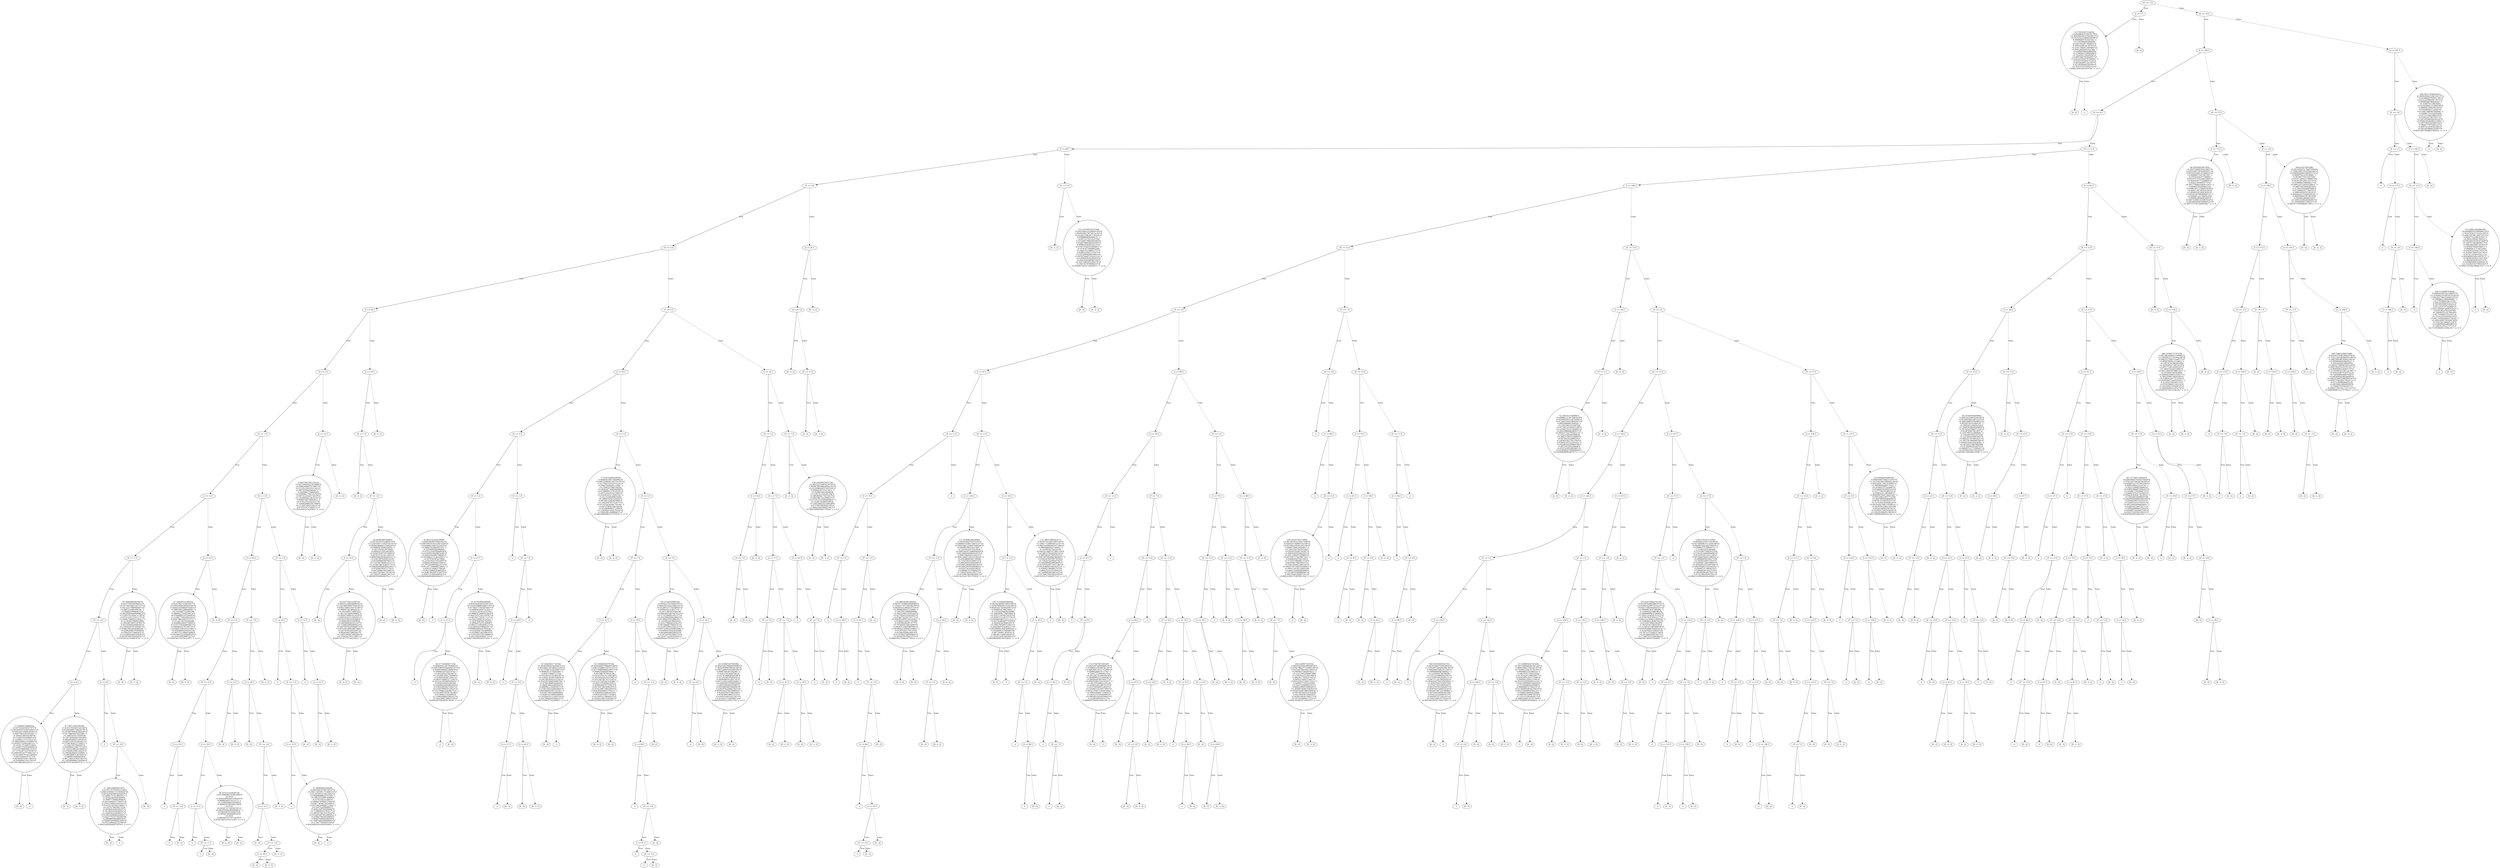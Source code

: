 digraph {
0 [label="vE <= -5.0"];
1 [label="d <= 7.5"];
2 [label="8.275502587216618(\n+0.04268043552550178*d\n+0.0003464301270444413*vE\n+0.015524223486016658*vF\n-0.9989680970354744)^2\n-0.1104390056384026(\n+0.8411642873564811*d\n-0.4941459414139793*vE\n+0.21617482671446483*vF\n+0.03912639205352768)^2\n+0.03989598839468992(\n+0.2786991330800946*d\n+0.742456113426838*vE\n+0.6087840781840087*vF\n+0.021625424970730944)^2\n+0.02431202047721813(\n-0.4614626911461207*d\n-0.4523036460226396*vE\n+0.7631575125292123*vF\n-0.008012961065182374)^2 <= 0"];
3 [label="[0, 2]"];
2 -> 3 [label="True"];
4 [label="0"];
2 -> 4 [style="dashed", label="False"];
1 -> 2 [label="True"];
5 [label="[0, 2]"];
1 -> 5 [style="dashed", label="False"];
0 -> 1 [label="True"];
6 [label="vE <= 19.0"];
7 [label="d <= 168.5"];
8 [label="vE <= 9.0"];
9 [label="d <= 68.5"];
10 [label="vF <= 9.0"];
11 [label="vE <= 3.0"];
12 [label="d <= 29.5"];
13 [label="vF <= 3.0"];
14 [label="vE <= -1.0"];
15 [label="d <= 13.5"];
16 [label="vF <= -1.0"];
17 [label="vE <= -3.0"];
18 [label="d <= 8.5"];
19 [label="5.722884432868019(\n+0.0572320334517071*d\n+0.0016209374383249911*vE\n+0.05616213069026392*vF\n-0.9967786524525559)^2\n-0.16602138350238974(\n+0.7326470316389014*d\n-0.5554601737573331*vE\n+0.38822499127638904*vF\n+0.06303712040240715)^2\n+0.10161751495375841(\n+0.12095731650469992*d\n+0.6735759895941253*vE\n+0.7275030731676189*vF\n+0.049030524757000114)^2\n+0.021468170141520443(\n-0.667324620377273*d\n-0.4876030703077945*vE\n+0.562908917815705*vF\n-0.007392368246524231)^2 <= 0"];
20 [label="[0, -2]"];
19 -> 20 [label="True"];
21 [label="-2"];
19 -> 21 [style="dashed", label="False"];
18 -> 19 [label="True"];
22 [label="6.710971240709299(\n-0.023537825491522106*d\n-0.010545683730656178*vE\n+0.20706799836306444*vF\n+0.9779865047022366)^2\n+0.3481925617650438(\n-0.13475040284378148*d\n-0.6882856943719976*vE\n+0.6951194792285997*vF\n-0.15784182415714687)^2\n-0.3182105760634975(\n-0.03948041206173718*d\n+0.7224325663814969*vE\n+0.6766961090116623*vF\n-0.13643628602155608)^2\n+0.08928087136704572(\n+0.98981290998249*d\n-0.06513661419627297*vE\n+0.12654694662199598*vF\n-0.003673557361861873)^2 <= 0"];
23 [label="[0, -2]"];
22 -> 23 [label="True"];
24 [label="[0, -2, 2]"];
22 -> 24 [style="dashed", label="False"];
18 -> 22 [style="dashed", label="False"];
17 -> 18 [label="True"];
25 [label="d <= 9.5"];
26 [label="-2"];
25 -> 26 [label="True"];
27 [label="vF <= -3.0"];
28 [label="17.206328868910397(\n-0.017611517630011248*d\n-0.00018300041312950646*vE\n-0.007424909993050929*vF\n+0.9998173191484591)^2\n-0.18542342644502863(\n-0.7089777640439046*d\n+0.6631606057576857*vE\n-0.23951709252163195*vF\n-0.01414579274515485)^2\n+0.1476178929917218(\n-0.5818641036169147*d\n-0.7422824324628854*vE\n-0.3320930523830021*vF\n-0.012851456649224683)^2\n+0.022775515750348748(\n-0.3980885949888026*d\n-0.09609769996691284*vE\n+0.9122996424752766*vF\n-0.0002548340489758703)^2 <= 0"];
29 [label="[0, -2]"];
28 -> 29 [label="True"];
30 [label="-2"];
28 -> 30 [style="dashed", label="False"];
27 -> 28 [label="True"];
31 [label="[0, -2]"];
27 -> 31 [style="dashed", label="False"];
25 -> 27 [style="dashed", label="False"];
17 -> 25 [style="dashed", label="False"];
16 -> 17 [label="True"];
32 [label="-19.180808994879875(\n-0.02377292209386551*d\n+0.03178233661167337*vE\n-0.03132217960946837*vF\n+0.998721008249618)^2\n+0.6648254664442214(\n+0.043050044409009655*d\n-0.21402761565671258*vE\n+0.9751220157451175*vF\n+0.03841780605219231)^2\n+0.21302631466623806(\n+0.20924678691307855*d\n-0.9525036992466656*vE\n-0.21942039741308567*vF\n+0.028410812854506938)^2\n+0.04962284707089664(\n-0.9766254778665431*d\n-0.21428664386102628*vE\n-0.003265681058362027*vF\n-0.016530141316661872)^2 <= 0"];
33 [label="[0, -2]"];
32 -> 33 [label="True"];
34 [label="[0, -2, 2]"];
32 -> 34 [style="dashed", label="False"];
16 -> 32 [style="dashed", label="False"];
15 -> 16 [label="True"];
35 [label="d <= 19.5"];
36 [label="-27.16840725190202(\n-0.01633627310832617*d\n+0.04543404169605149*vE\n-0.024455226882670242*vF\n+0.9985343338684999)^2\n+0.5141683714589338(\n-0.08949577044169472*d\n+0.9708088210510669*vE\n+0.2188573365406192*vF\n-0.04027662206331573)^2\n-0.21126716155146646(\n-0.24448818495774902*d\n-0.23337378544966847*vE\n+0.9406820170724772*vF\n+0.02965714816723768)^2\n+0.05608683639303114(\n+0.9653751398653496*d\n+0.03166476100480019*vE\n+0.258109958887523*vF\n+0.020674413257612587)^2 <= 0"];
37 [label="[0, -2]"];
36 -> 37 [label="True"];
38 [label="[0, -2, 2]"];
36 -> 38 [style="dashed", label="False"];
35 -> 36 [label="True"];
39 [label="[0, -2, 2]"];
35 -> 39 [style="dashed", label="False"];
15 -> 35 [style="dashed", label="False"];
14 -> 15 [label="True"];
40 [label="vE <= 1.0"];
41 [label="d <= 20.5"];
42 [label="vF <= 1.0"];
43 [label="vF <= -3.0"];
44 [label="d <= 19.5"];
45 [label="-2"];
44 -> 45 [label="True"];
46 [label="vF <= -5.0"];
47 [label="-2"];
46 -> 47 [label="True"];
48 [label="[0, -2]"];
46 -> 48 [style="dashed", label="False"];
44 -> 46 [style="dashed", label="False"];
43 -> 44 [label="True"];
49 [label="d <= 16.5"];
50 [label="d <= 11.5"];
51 [label="-2"];
50 -> 51 [label="True"];
52 [label="vF <= -1.0"];
53 [label="-2"];
52 -> 53 [label="True"];
54 [label="[0, -2]"];
52 -> 54 [style="dashed", label="False"];
50 -> 52 [style="dashed", label="False"];
49 -> 50 [label="True"];
55 [label="28.337221233028316(\n+0.015946082703812082*d\n+0.0*vE\n+0.004424942041978553*vF\n-0.9998630617911277)^2\n+0.12580396625034823(\n-0.08962451803481436*d\n+0.0*vE\n+0.9959711718334703*vF\n+0.002978362585609952)^2\n-0.03659970334583723(\n-0.9958479644069322*d\n+0.0*vE\n-0.08956475179773078*vF\n-0.016278421974513367)^2 <= 0"];
56 [label="[0, -2, 2]"];
55 -> 56 [label="True"];
57 [label="[0, -2]"];
55 -> 57 [style="dashed", label="False"];
49 -> 55 [style="dashed", label="False"];
43 -> 49 [style="dashed", label="False"];
42 -> 43 [label="True"];
58 [label="d <= 12.5"];
59 [label="[0, -2]"];
58 -> 59 [label="True"];
60 [label="[0, -2, 2]"];
58 -> 60 [style="dashed", label="False"];
42 -> 58 [style="dashed", label="False"];
41 -> 42 [label="True"];
61 [label="vF <= -1.0"];
62 [label="d <= 24.5"];
63 [label="[0, -2]"];
62 -> 63 [label="True"];
64 [label="vF <= -3.0"];
65 [label="d <= 27.5"];
66 [label="[0, -2]"];
65 -> 66 [label="True"];
67 [label="vF <= -5.0"];
68 [label="d <= 28.5"];
69 [label="[0, -2]"];
68 -> 69 [label="True"];
70 [label="[0, -2, 2]"];
68 -> 70 [style="dashed", label="False"];
67 -> 68 [label="True"];
71 [label="[0, -2, 2]"];
67 -> 71 [style="dashed", label="False"];
65 -> 67 [style="dashed", label="False"];
64 -> 65 [label="True"];
72 [label="[0, -2, 2]"];
64 -> 72 [style="dashed", label="False"];
62 -> 64 [style="dashed", label="False"];
61 -> 62 [label="True"];
73 [label="[0, -2, 2]"];
61 -> 73 [style="dashed", label="False"];
41 -> 61 [style="dashed", label="False"];
40 -> 41 [label="True"];
74 [label="vF <= 1.0"];
75 [label="d <= 20.5"];
76 [label="-2"];
75 -> 76 [label="True"];
77 [label="vF <= -1.0"];
78 [label="d <= 25.5"];
79 [label="-2"];
78 -> 79 [label="True"];
80 [label="37.34889069249048(\n-0.008796510708736747*d\n+0.00011002851722099133*vE\n-0.011950945274410683*vF\n+0.9998898860375199)^2\n+0.29033142097428893(\n-0.32747181515005*d\n+0.6849375680977595*vE\n-0.6507745447265189*vF\n-0.010734524984871199)^2\n-0.2709751620689657(\n+0.4961258704500642*d\n+0.7108896916783217*vE\n+0.4983874416552454*vF\n+0.010243287363248383)^2\n+0.02881790392368007(\n-0.8040795684208436*d\n+0.15967580269894693*vE\n+0.572677592405516*vF\n-0.00024665201920916945)^2 <= 0"];
81 [label="[0, -2]"];
80 -> 81 [label="True"];
82 [label="-2"];
80 -> 82 [style="dashed", label="False"];
78 -> 80 [style="dashed", label="False"];
77 -> 78 [label="True"];
83 [label="[0, -2]"];
77 -> 83 [style="dashed", label="False"];
75 -> 77 [style="dashed", label="False"];
74 -> 75 [label="True"];
84 [label="d <= 13.5"];
85 [label="-2"];
84 -> 85 [label="True"];
86 [label="d <= 23.5"];
87 [label="[0, -2]"];
86 -> 87 [label="True"];
88 [label="[0, -2, 2]"];
86 -> 88 [style="dashed", label="False"];
84 -> 86 [style="dashed", label="False"];
74 -> 84 [style="dashed", label="False"];
40 -> 74 [style="dashed", label="False"];
14 -> 40 [style="dashed", label="False"];
13 -> 14 [label="True"];
89 [label="d <= 14.5"];
90 [label="-2.0057392765127013(\n+0.007258359327079896*d\n+0.0984340407073947*vE\n-0.12125122616321343*vF\n+0.9877024835464427)^2\n-0.1856481753804224(\n+0.056868277667317425*d\n+0.9873142240575619*vE\n+0.12228642415470155*vF\n-0.0838012675096501)^2\n+0.07413701202375172(\n-0.13048288822957496*d\n+0.1172972852129131*vE\n-0.9757970737499571*vF\n-0.13052062527420583)^2 <= 0"];
91 [label="[0, -2]"];
90 -> 91 [label="True"];
92 [label="[0, -2, 2]"];
90 -> 92 [style="dashed", label="False"];
89 -> 90 [label="True"];
93 [label="[0, -2, 2]"];
89 -> 93 [style="dashed", label="False"];
13 -> 89 [style="dashed", label="False"];
12 -> 13 [label="True"];
94 [label="d <= 39.5"];
95 [label="vE <= 1.0"];
96 [label="[0, -2, 2]"];
95 -> 96 [label="True"];
97 [label="vF <= -1.0"];
98 [label="d <= 35.5"];
99 [label="[0, -2]"];
98 -> 99 [label="True"];
100 [label="54.032733611208755(\n-0.006101148836688452*d\n+5.232768658087924e-05*vE\n-0.008215082130274194*vF\n+0.9999476414644312)^2\n+0.2922496773885521(\n-0.34114376469388447*d\n+0.6826720801911639*vE\n-0.6461614511706503*vF\n-0.007425749725920683)^2\n-0.2669306531840856(\n+0.4895484264321147*d\n+0.7158855804890623*vE\n+0.49779576555990673*vF\n+0.007039148833847484)^2\n+0.02791951855428732(\n-0.8024500270865407*d\n+0.14651506351604404*vE\n+0.5784524762132801*vF\n-0.00015150717572421821)^2 <= 0"];
101 [label="[0, -2, 2]"];
100 -> 101 [label="True"];
102 [label="[0, -2]"];
100 -> 102 [style="dashed", label="False"];
98 -> 100 [style="dashed", label="False"];
97 -> 98 [label="True"];
103 [label="-56.28340386789865(\n-0.007507267554895012*d\n+4.5220199771592414e-05*vE\n-0.0058438886211926245*vF\n+0.9999547429032856)^2\n-0.2975302625933844(\n-0.4494321526140328*d\n+0.6544703877071809*vE\n-0.6079727412911993*vF\n-0.006956842530445035)^2\n+0.25415879382914514(\n+0.6193066656678051*d\n+0.7187801926814531*vE\n+0.31586788103825775*vF\n+0.006462986665605393)^2\n-0.07030019587177451(\n-0.6437496679533081*d\n+0.23457097897725585*vE\n+0.7283971969612915*vF\n-0.000586762806380752)^2 <= 0"];
104 [label="[0, -2]"];
103 -> 104 [label="True"];
105 [label="[0, -2, 2]"];
103 -> 105 [style="dashed", label="False"];
97 -> 103 [style="dashed", label="False"];
95 -> 97 [style="dashed", label="False"];
94 -> 95 [label="True"];
106 [label="[0, -2, 2]"];
94 -> 106 [style="dashed", label="False"];
12 -> 94 [style="dashed", label="False"];
11 -> 12 [label="True"];
107 [label="vF <= 5.0"];
108 [label="d <= 43.5"];
109 [label="vE <= 5.0"];
110 [label="vF <= 1.0"];
111 [label="50.905272102419666(\n-0.006029090702641922*d\n+0.00016656192152873526*vE\n-0.024964218467455453*vF\n+0.9996701506590735)^2\n-0.7055809362608844(\n+0.07551324338460638*d\n+0.41969915426865256*vE\n+0.9042250399378068*vF\n+0.022966217128352007)^2\n+0.167458781837844(\n+0.32181003374510997*d\n-0.8688236460959748*vE\n+0.37610109609833275*vF\n+0.011477790688974993)^2\n-0.03075736463774634(\n+0.9437688818348526*d\n+0.26267482587374075*vE\n-0.20075315803098343*vF\n+0.0006348802869058633)^2 <= 0"];
112 [label="[0, -2]"];
111 -> 112 [label="True"];
113 [label="-2"];
111 -> 113 [style="dashed", label="False"];
110 -> 111 [label="True"];
114 [label="d <= 27.5"];
115 [label="d <= 15.5"];
116 [label="-2"];
115 -> 116 [label="True"];
117 [label="-49.37716580457318(\n-0.004900013813990463*d\n+0.00015865016442941473*vE\n-0.024601840825280934*vF\n+0.9996853075457074)^2\n+0.6022250279916073(\n+0.10336874991769406*d\n+0.459095404873463*vE\n+0.8820748683277246*vF\n+0.022141305949549505)^2\n-0.1650523305184509(\n+0.20246424205842634*d\n-0.8782436036274263*vE\n+0.4330789850110422*vF\n+0.011789661446561753)^2\n+0.021090755597701967(\n-0.973806511629895*d\n-0.13386394862586337*vE\n+0.1837968139942558*vF\n-0.0002287598485973418)^2 <= 0"];
118 [label="-2"];
117 -> 118 [label="True"];
119 [label="[0, -2]"];
117 -> 119 [style="dashed", label="False"];
115 -> 117 [style="dashed", label="False"];
114 -> 115 [label="True"];
120 [label="-71.42793960266908(\n-0.004156363932558133*d\n+8.531425888852867e-05*vE\n-0.017943177925870447*vF\n+0.999830365475193)^2\n+0.6251161813533763(\n+0.08683474686525425*d\n+0.46472027241120367*vE\n+0.8810417307411115*vF\n+0.0161326947411432)^2\n-0.18387680592782918(\n-0.2806647610156898*d\n+0.8601131883608117*vE\n-0.42585642378044397*vF\n-0.008882649195793636)^2\n+0.02324647303406883(\n+0.9558607342598163*d\n+0.21033393530130068*vE\n-0.2051580302682723*vF\n+0.0002738200059187325)^2 <= 0"];
121 [label="[0, -2]"];
120 -> 121 [label="True"];
122 [label="[0, -2, 2]"];
120 -> 122 [style="dashed", label="False"];
114 -> 120 [style="dashed", label="False"];
110 -> 114 [style="dashed", label="False"];
109 -> 110 [label="True"];
123 [label="vF <= 1.0"];
124 [label="-2"];
123 -> 124 [label="True"];
125 [label="vE <= 7.0"];
126 [label="d <= 28.5"];
127 [label="-2"];
126 -> 127 [label="True"];
128 [label="vF <= 3.0"];
129 [label="d <= 37.5"];
130 [label="-2"];
129 -> 130 [label="True"];
131 [label="[0, -2]"];
129 -> 131 [style="dashed", label="False"];
128 -> 129 [label="True"];
132 [label="d <= 42.5"];
133 [label="[0, -2]"];
132 -> 133 [label="True"];
134 [label="[0, -2, 2]"];
132 -> 134 [style="dashed", label="False"];
128 -> 132 [style="dashed", label="False"];
126 -> 128 [style="dashed", label="False"];
125 -> 126 [label="True"];
135 [label="-2"];
125 -> 135 [style="dashed", label="False"];
123 -> 125 [style="dashed", label="False"];
109 -> 123 [style="dashed", label="False"];
108 -> 109 [label="True"];
136 [label="vE <= 5.0"];
137 [label="-71.02072666454059(\n-0.004854338573669993*d\n+0.00012448361287701787*vE\n-0.021704218322475124*vF\n+0.9997526428111368)^2\n+0.7264555398116593(\n+0.06202473448566686*d\n+0.47588993137870195*vE\n+0.8771031033237894*vF\n+0.01928345571040156)^2\n-0.23112146200825492(\n+0.2984070327018292*d\n-0.8476415289567848*vE\n+0.4385594787153677*vF\n+0.011075416506770158)^2\n+0.02797808334632239(\n+0.9524088463171066*d\n+0.23459027282479192*vE\n-0.19463981266866615*vF\n+0.0003696988151279703)^2 <= 0"];
138 [label="[0, -2]"];
137 -> 138 [label="True"];
139 [label="[0, -2, 2]"];
137 -> 139 [style="dashed", label="False"];
136 -> 137 [label="True"];
140 [label="vF <= 1.0"];
141 [label="vE <= 7.0"];
142 [label="d <= 53.5"];
143 [label="67.36429021718192(\n+0.0038359661043048153*d\n-5.4021890130746025e-05*vE\n+0.017520873190348275*vF\n-0.9998391377858388)^2\n-0.604713899731722(\n+0.05234331767428167*d\n+0.31444176580702626*vE\n+0.9476838205553516*vF\n+0.016790749495496728)^2\n+0.07901896618246253(\n-0.3664148922905952*d\n+0.8889811316693915*vE\n-0.27461502226483964*vF\n-0.006266082505135341)^2\n-0.023977491490460842(\n+0.9289701766830689*d\n+0.33292479711430134*vE\n-0.16178684991908537*vF\n+0.0007109803714330067)^2 <= 0"];
144 [label="[0, -2]"];
143 -> 144 [label="True"];
145 [label="-2"];
143 -> 145 [style="dashed", label="False"];
142 -> 143 [label="True"];
146 [label="95.53084056478728(\n+0.0032469975986092366*d\n-2.494115680972075e-05*vE\n+0.011760898968256077*vF\n-0.9999255660497894)^2\n-0.6013867470910136(\n+0.05320701311358238*d\n+0.30254025923221506*vE\n+0.9515825827675148*vF\n+0.011357529341416588)^2\n+0.08151534984333811(\n-0.45080508547355613*d\n+0.8576375812096293*vE\n-0.24741308719053945*vF\n-0.004395280983370527)^2\n-0.028409335480343297(\n+0.8910293180773038*d\n+0.4158451276840207*vE\n-0.18204129673184366*vF\n+0.0007418843200164276)^2 <= 0"];
147 [label="[0, -2, 2]"];
146 -> 147 [label="True"];
148 [label="[0, -2]"];
146 -> 148 [style="dashed", label="False"];
142 -> 146 [style="dashed", label="False"];
141 -> 142 [label="True"];
149 [label="d <= 59.5"];
150 [label="-2"];
149 -> 150 [label="True"];
151 [label="vF <= -1.0"];
152 [label="d <= 64.5"];
153 [label="-2"];
152 -> 153 [label="True"];
154 [label="vF <= -3.0"];
155 [label="d <= 67.5"];
156 [label="-2"];
155 -> 156 [label="True"];
157 [label="vF <= -5.0"];
158 [label="-2"];
157 -> 158 [label="True"];
159 [label="[0, -2]"];
157 -> 159 [style="dashed", label="False"];
155 -> 157 [style="dashed", label="False"];
154 -> 155 [label="True"];
160 [label="[0, -2]"];
154 -> 160 [style="dashed", label="False"];
152 -> 154 [style="dashed", label="False"];
151 -> 152 [label="True"];
161 [label="[0, -2]"];
151 -> 161 [style="dashed", label="False"];
149 -> 151 [style="dashed", label="False"];
141 -> 149 [style="dashed", label="False"];
140 -> 141 [label="True"];
162 [label="vE <= 7.0"];
163 [label="-101.9154505804592(\n+0.00363370150491075*d\n-3.004618276221288e-05*vE\n+0.01289727779338902*vF\n-0.9999102237381715)^2\n+0.5471381597640184(\n+0.050026052819479125*d\n+0.3774748885199737*vE\n+0.9245884406429662*vF\n+0.01209619797889197)^2\n-0.11458916078858161(\n+0.4213788826323414*d\n-0.8473666677840331*vE\n+0.3230739921556127*vF\n+0.005723914109987498)^2\n+0.03095976562450386(\n-0.9054965640598552*d\n-0.37347347691989513*vE\n+0.2014772226520024*vF\n-0.0006806361705595122)^2 <= 0"];
164 [label="[0, -2]"];
163 -> 164 [label="True"];
165 [label="[0, -2, 2]"];
163 -> 165 [style="dashed", label="False"];
162 -> 163 [label="True"];
166 [label="d <= 52.5"];
167 [label="vF <= 3.0"];
168 [label="-2"];
167 -> 168 [label="True"];
169 [label="[0, -2]"];
167 -> 169 [style="dashed", label="False"];
166 -> 167 [label="True"];
170 [label="121.81060540780598(\n+0.0025294748489589963*d\n-7.363519598678955e-06*vE\n+0.007236905994389768*vF\n-0.9999706140154296)^2\n-0.34221705344674613(\n-0.12176788858924596*d\n-0.3172978979928918*vE\n-0.9404488541304739*vF\n-0.007111821320052289)^2\n+0.050465870704456926(\n-0.4655549399293905*d\n+0.8550885887006694*vE\n-0.22819742264815815*vF\n-0.0028354325907868055)^2\n-0.014545443370625407(\n-0.8765984148815514*d\n-0.41005554422415247*vE\n+0.25185217142809474*vF\n-0.0003916952122851579)^2 <= 0"];
171 [label="[0, -2, 2]"];
170 -> 171 [label="True"];
172 [label="[0, -2]"];
170 -> 172 [style="dashed", label="False"];
166 -> 170 [style="dashed", label="False"];
162 -> 166 [style="dashed", label="False"];
140 -> 162 [style="dashed", label="False"];
136 -> 140 [style="dashed", label="False"];
108 -> 136 [style="dashed", label="False"];
107 -> 108 [label="True"];
173 [label="d <= 32.5"];
174 [label="vE <= 5.0"];
175 [label="d <= 16.5"];
176 [label="vF <= 7.0"];
177 [label="[0, -2]"];
176 -> 177 [label="True"];
178 [label="[0, -2, 2]"];
176 -> 178 [style="dashed", label="False"];
175 -> 176 [label="True"];
179 [label="[0, -2, 2]"];
175 -> 179 [style="dashed", label="False"];
174 -> 175 [label="True"];
180 [label="vE <= 7.0"];
181 [label="d <= 17.5"];
182 [label="vF <= 7.0"];
183 [label="-2"];
182 -> 183 [label="True"];
184 [label="[0, -2]"];
182 -> 184 [style="dashed", label="False"];
181 -> 182 [label="True"];
185 [label="vF <= 7.0"];
186 [label="d <= 31.5"];
187 [label="[0, -2]"];
186 -> 187 [label="True"];
188 [label="[0, -2, 2]"];
186 -> 188 [style="dashed", label="False"];
185 -> 186 [label="True"];
189 [label="d <= 18.5"];
190 [label="[0, -2]"];
189 -> 190 [label="True"];
191 [label="[0, -2, 2]"];
189 -> 191 [style="dashed", label="False"];
185 -> 189 [style="dashed", label="False"];
181 -> 185 [style="dashed", label="False"];
180 -> 181 [label="True"];
192 [label="d <= 19.5"];
193 [label="-2"];
192 -> 193 [label="True"];
194 [label="vF <= 7.0"];
195 [label="-2"];
194 -> 195 [label="True"];
196 [label="[0, -2]"];
194 -> 196 [style="dashed", label="False"];
192 -> 194 [style="dashed", label="False"];
180 -> 192 [style="dashed", label="False"];
174 -> 180 [style="dashed", label="False"];
173 -> 174 [label="True"];
197 [label="vE <= 7.0"];
198 [label="[0, -2, 2]"];
197 -> 198 [label="True"];
199 [label="-138.54059937833756(\n+0.002312720878136763*d\n-1.9944678638862944e-05*vE\n+0.012406042057435354*vF\n-0.9999203673517301)^2\n+0.3936614623456958(\n+0.1292321523261106*d\n+0.4858049277831013*vE\n+0.8643907221990814*vF\n+0.011013733380060405)^2\n-0.12226739384558852(\n+0.14435992321260438*d\n-0.8717007862850178*vE\n+0.46825206366651667*vF\n+0.006160895404175936)^2 <= 0"];
200 [label="[0, -2]"];
199 -> 200 [label="True"];
201 [label="[0, -2, 2]"];
199 -> 201 [style="dashed", label="False"];
197 -> 199 [style="dashed", label="False"];
173 -> 197 [style="dashed", label="False"];
107 -> 173 [style="dashed", label="False"];
11 -> 107 [style="dashed", label="False"];
10 -> 11 [label="True"];
202 [label="d <= 20.5"];
203 [label="vE <= 7.0"];
204 [label="[0, -2, 2]"];
203 -> 204 [label="True"];
205 [label="vF <= 11.0"];
206 [label="[0, -2]"];
205 -> 206 [label="True"];
207 [label="[0, -2, 2]"];
205 -> 207 [style="dashed", label="False"];
203 -> 205 [style="dashed", label="False"];
202 -> 203 [label="True"];
208 [label="[0, -2, 2]"];
202 -> 208 [style="dashed", label="False"];
10 -> 202 [style="dashed", label="False"];
9 -> 10 [label="True"];
209 [label="vE <= 7.0"];
210 [label="[0, -2, 2]"];
209 -> 210 [label="True"];
211 [label="-172.53578675475794(\n+0.0037469125399935393*d\n-3.0048539915972812e-05*vE\n+0.015025596387178264*vF\n-0.9998800884089615)^2\n+0.6411517031415704(\n-0.031040379603802962*d\n-0.45487080056632434*vE\n-0.8899142958103219*vF\n-0.013475746310382687)^2\n-0.19787977400883106(\n+0.3802793788621777*d\n-0.8288541083114347*vE\n+0.4102809606810893*vF\n+0.007615408725432153)^2\n+0.030956943618622553(\n+0.9243430366983182*d\n+0.32571985052264174*vE\n-0.1987367879086033*vF\n+0.0004675624132850451)^2 <= 0"];
212 [label="[0, -2]"];
211 -> 212 [label="True"];
213 [label="[0, -2, 2]"];
211 -> 213 [style="dashed", label="False"];
209 -> 211 [style="dashed", label="False"];
9 -> 209 [style="dashed", label="False"];
8 -> 9 [label="True"];
214 [label="vF <= 11.0"];
215 [label="d <= 108.5"];
216 [label="vE <= 13.0"];
217 [label="vF <= 3.0"];
218 [label="d <= 87.5"];
219 [label="vE <= 11.0"];
220 [label="d <= 76.5"];
221 [label="vF <= 1.0"];
222 [label="-2"];
221 -> 222 [label="True"];
223 [label="d <= 69.5"];
224 [label="-2"];
223 -> 224 [label="True"];
225 [label="[0, -2]"];
223 -> 225 [style="dashed", label="False"];
221 -> 223 [style="dashed", label="False"];
220 -> 221 [label="True"];
226 [label="vF <= -1.0"];
227 [label="d <= 81.5"];
228 [label="-2"];
227 -> 228 [label="True"];
229 [label="vF <= -3.0"];
230 [label="d <= 84.5"];
231 [label="-2"];
230 -> 231 [label="True"];
232 [label="d <= 85.5"];
233 [label="vF <= -5.0"];
234 [label="-2"];
233 -> 234 [label="True"];
235 [label="[0, -2]"];
233 -> 235 [style="dashed", label="False"];
232 -> 233 [label="True"];
236 [label="[0, -2]"];
232 -> 236 [style="dashed", label="False"];
230 -> 232 [style="dashed", label="False"];
229 -> 230 [label="True"];
237 [label="[0, -2]"];
229 -> 237 [style="dashed", label="False"];
227 -> 229 [style="dashed", label="False"];
226 -> 227 [label="True"];
238 [label="[0, -2]"];
226 -> 238 [style="dashed", label="False"];
220 -> 226 [style="dashed", label="False"];
219 -> 220 [label="True"];
239 [label="-2"];
219 -> 239 [style="dashed", label="False"];
218 -> 219 [label="True"];
240 [label="vE <= 11.0"];
241 [label="d <= 102.5"];
242 [label="vF <= -1.0"];
243 [label="155.88024294748203(\n-0.0019775398938586086*d\n+1.262027747756148e-06*vE\n-0.002950313809233714*vF\n+0.9999936924715088)^2\n-0.10670971048849898(\n+0.20932366279362505*d\n+0.4375654519542495*vE\n+0.8744776263754771*vF\n+0.0029933959720531687)^2\n+0.03643132021754398(\n-0.5395983262973177*d\n+0.7974945576832898*vE\n-0.26987515829364594*vF\n-0.0018643118426552605)^2\n-0.01587592117613353(\n-0.8154835006226614*d\n-0.41537802748819985*vE\n+0.4030478576461075*vF\n-0.00042301194463273433)^2 <= 0"];
244 [label="[0, -2, 2]"];
243 -> 244 [label="True"];
245 [label="[0, -2]"];
243 -> 245 [style="dashed", label="False"];
242 -> 243 [label="True"];
246 [label="d <= 94.5"];
247 [label="vF <= 1.0"];
248 [label="[0, -2]"];
247 -> 248 [label="True"];
249 [label="[0, -2, 2]"];
247 -> 249 [style="dashed", label="False"];
246 -> 247 [label="True"];
250 [label="[0, -2, 2]"];
246 -> 250 [style="dashed", label="False"];
242 -> 246 [style="dashed", label="False"];
241 -> 242 [label="True"];
251 [label="-171.44598634628485(\n-0.00201082973553355*d\n+4.0689933196373067e-07*vE\n+0.00015967216691598038*vF\n+0.9999979655321346)^2\n-0.12505535373513454(\n+0.0001402975996004938*d\n-0.021909034948201653*vE\n-0.9997599456510323*vF\n+0.00015992519163738434)^2\n+0.03638684544718466(\n+0.7252700333986131*d\n+0.688299932684286*vE\n-0.014981596460384185*vF\n+0.0014605095959969823)^2\n-0.03267343195919822(\n+0.688461557048943*d\n-0.7250953019116577*vE\n+0.01598678654834081*vF\n+0.0013821241785170583)^2 <= 0"];
252 [label="[0, -2]"];
251 -> 252 [label="True"];
253 [label="[0, -2, 2]"];
251 -> 253 [style="dashed", label="False"];
241 -> 251 [style="dashed", label="False"];
240 -> 241 [label="True"];
254 [label="d <= 103.5"];
255 [label="vF <= -1.0"];
256 [label="156.71256840348002(\n-0.0019424089154931666*d\n+1.020676663831224e-06*vE\n-0.0029102176764209575*vF\n+0.999993878821085)^2\n-0.11053416400614968(\n+0.16624696778453804*d\n+0.3547114038279255*vE\n+0.9200721518337174*vF\n+0.003000186151271311)^2\n+0.027763894657765093(\n-0.5656603456985301*d\n+0.7985799389372941*vE\n-0.20565887034394117*vF\n-0.0016980812645808932)^2\n-0.016064451796940736(\n-0.8077044917878701*d\n-0.4862611449830928*vE\n+0.33341145016629614*vF\n-0.0005980998558102605)^2 <= 0"];
257 [label="[0, -2]"];
256 -> 257 [label="True"];
258 [label="-2"];
256 -> 258 [style="dashed", label="False"];
255 -> 256 [label="True"];
259 [label="d <= 95.5"];
260 [label="vF <= 1.0"];
261 [label="-2"];
260 -> 261 [label="True"];
262 [label="d <= 88.5"];
263 [label="-2"];
262 -> 263 [label="True"];
264 [label="[0, -2]"];
262 -> 264 [style="dashed", label="False"];
260 -> 262 [style="dashed", label="False"];
259 -> 260 [label="True"];
265 [label="[0, -2]"];
259 -> 265 [style="dashed", label="False"];
255 -> 259 [style="dashed", label="False"];
254 -> 255 [label="True"];
266 [label="-172.38937899581217(\n-0.0019776140072851347*d\n+3.289577248695811e-07*vE\n+0.0001910065801977384*vF\n+0.9999980262776602)^2\n-0.1250954274224119(\n-0.00010116847673861734*d\n-0.021891578140205314*vE\n-0.9997603273679765*vF\n+0.00019076830687862607)^2\n+0.030347827087705562(\n+0.7292614209920765*d\n+0.6840680640962999*vE\n-0.015052439771657362*vF\n+0.0014448505384303512)^2\n-0.026602788480179714(\n-0.6842323133705052*d\n+0.7290895983965243*vE\n-0.01589576655853164*vF\n-0.0013503537160267714)^2 <= 0"];
267 [label="-2"];
266 -> 267 [label="True"];
268 [label="[0, -2]"];
266 -> 268 [style="dashed", label="False"];
254 -> 266 [style="dashed", label="False"];
240 -> 254 [style="dashed", label="False"];
218 -> 240 [style="dashed", label="False"];
217 -> 218 [label="True"];
269 [label="d <= 68.5"];
270 [label="d <= 39.5"];
271 [label="vE <= 11.0"];
272 [label="d <= 21.5"];
273 [label="-2"];
272 -> 273 [label="True"];
274 [label="vF <= 9.0"];
275 [label="d <= 36.5"];
276 [label="-2"];
275 -> 276 [label="True"];
277 [label="vF <= 7.0"];
278 [label="-2"];
277 -> 278 [label="True"];
279 [label="[0, -2]"];
277 -> 279 [style="dashed", label="False"];
275 -> 277 [style="dashed", label="False"];
274 -> 275 [label="True"];
280 [label="[0, -2]"];
274 -> 280 [style="dashed", label="False"];
272 -> 274 [style="dashed", label="False"];
271 -> 272 [label="True"];
281 [label="-2"];
271 -> 281 [style="dashed", label="False"];
270 -> 271 [label="True"];
282 [label="vF <= 7.0"];
283 [label="vE <= 11.0"];
284 [label="d <= 60.5"];
285 [label="119.37067987280287(\n+0.002169740980866181*d\n-7.479968123630474e-06*vE\n+0.008364118121751906*vF\n-0.9999626661511776)^2\n-0.25937375906481724(\n+0.20120074129430934*d\n+0.36988903533500644*vE\n+0.9069928546166477*vF\n+0.008020281535150197)^2\n+0.04153516462119154(\n+0.18393520158974125*d\n-0.9237595464513852*vE\n+0.33589552234077685*vF\n+0.0032155913125007404)^2\n+0.004435690171948374(\n+0.9621233785449902*d\n+0.09924919054036663*vE\n-0.253905890585112*vF\n-3.6884095390441946e-05)^2 <= 0"];
286 [label="[0, -2]"];
285 -> 286 [label="True"];
287 [label="-2"];
285 -> 287 [style="dashed", label="False"];
284 -> 285 [label="True"];
288 [label="d <= 67.5"];
289 [label="[0, -2]"];
288 -> 289 [label="True"];
290 [label="vF <= 5.0"];
291 [label="[0, -2]"];
290 -> 291 [label="True"];
292 [label="[0, -2, 2]"];
290 -> 292 [style="dashed", label="False"];
288 -> 290 [style="dashed", label="False"];
284 -> 288 [style="dashed", label="False"];
283 -> 284 [label="True"];
293 [label="-2"];
283 -> 293 [style="dashed", label="False"];
282 -> 283 [label="True"];
294 [label="vE <= 11.0"];
295 [label="vF <= 9.0"];
296 [label="d <= 54.5"];
297 [label="[0, -2]"];
296 -> 297 [label="True"];
298 [label="[0, -2, 2]"];
296 -> 298 [style="dashed", label="False"];
295 -> 296 [label="True"];
299 [label="[0, -2, 2]"];
295 -> 299 [style="dashed", label="False"];
294 -> 295 [label="True"];
300 [label="d <= 55.5"];
301 [label="vF <= 9.0"];
302 [label="-2"];
301 -> 302 [label="True"];
303 [label="d <= 40.5"];
304 [label="-2"];
303 -> 304 [label="True"];
305 [label="[0, -2]"];
303 -> 305 [style="dashed", label="False"];
301 -> 303 [style="dashed", label="False"];
300 -> 301 [label="True"];
306 [label="vF <= 9.0"];
307 [label="[0, -2]"];
306 -> 307 [label="True"];
308 [label="d <= 60.5"];
309 [label="[0, -2]"];
308 -> 309 [label="True"];
310 [label="[0, -2, 2]"];
308 -> 310 [style="dashed", label="False"];
306 -> 308 [style="dashed", label="False"];
300 -> 306 [style="dashed", label="False"];
294 -> 300 [style="dashed", label="False"];
282 -> 294 [style="dashed", label="False"];
270 -> 282 [style="dashed", label="False"];
269 -> 270 [label="True"];
311 [label="vF <= 5.0"];
312 [label="d <= 79.5"];
313 [label="vE <= 11.0"];
314 [label="d <= 78.5"];
315 [label="[0, -2]"];
314 -> 315 [label="True"];
316 [label="[0, -2, 2]"];
314 -> 316 [style="dashed", label="False"];
313 -> 314 [label="True"];
317 [label="-2"];
313 -> 317 [style="dashed", label="False"];
312 -> 313 [label="True"];
318 [label="vE <= 11.0"];
319 [label="[0, -2, 2]"];
318 -> 319 [label="True"];
320 [label="d <= 99.5"];
321 [label="[0, -2]"];
320 -> 321 [label="True"];
322 [label="[0, -2, 2]"];
320 -> 322 [style="dashed", label="False"];
318 -> 320 [style="dashed", label="False"];
312 -> 318 [style="dashed", label="False"];
311 -> 312 [label="True"];
323 [label="d <= 88.5"];
324 [label="vE <= 11.0"];
325 [label="[0, -2, 2]"];
324 -> 325 [label="True"];
326 [label="vF <= 7.0"];
327 [label="[0, -2]"];
326 -> 327 [label="True"];
328 [label="-166.228897143932(\n-0.0019342620399064616*d\n+2.8792798227715945e-06*vE\n-0.005548786038253045*vF\n+0.9999827346487401)^2\n+0.15131805290867606(\n-0.15543412221091996*d\n-0.4693457742859744*vE\n-0.869211446231462*vF\n-0.005122455722617232)^2\n-0.04695171953251881(\n+0.3525722868832351*d\n-0.8483258091566638*vE\n+0.39500358381636363*vF\n+0.0028762497886296954)^2\n+0.007591905555143628(\n-0.9227834387356656*d\n-0.24506706361788577*vE\n+0.2973429694577233*vF\n-0.0001343091613444797)^2 <= 0"];
329 [label="[0, -2]"];
328 -> 329 [label="True"];
330 [label="[0, -2, 2]"];
328 -> 330 [style="dashed", label="False"];
326 -> 328 [style="dashed", label="False"];
324 -> 326 [style="dashed", label="False"];
323 -> 324 [label="True"];
331 [label="[0, -2, 2]"];
323 -> 331 [style="dashed", label="False"];
311 -> 323 [style="dashed", label="False"];
269 -> 311 [style="dashed", label="False"];
217 -> 269 [style="dashed", label="False"];
216 -> 217 [label="True"];
332 [label="vF <= 7.0"];
333 [label="vF <= 3.0"];
334 [label="-2"];
333 -> 334 [label="True"];
335 [label="d <= 89.5"];
336 [label="-2"];
335 -> 336 [label="True"];
337 [label="vE <= 15.0"];
338 [label="-194.19105745175995(\n+0.0015679532394172985*d\n-4.056543579080074e-06*vE\n+0.007365459501293138*vF\n-0.9999716453542661)^2\n+0.33015307263251625(\n+0.0624570106710397*d\n+0.2991929203082295*vE\n+0.9521198297329984*vF\n+0.007109717622887102)^2\n-0.03840430576251601(\n+0.37103378888411154*d\n-0.8925945796420415*vE\n+0.2561303052248334*vF\n+0.0024719719621016985)^2\n+0.009173478115993169(\n+0.9265152944485096*d\n+0.3372810590806994*vE\n-0.16676584356807161*vF\n+0.00022306371987901254)^2 <= 0"];
339 [label="-2"];
338 -> 339 [label="True"];
340 [label="[0, -2]"];
338 -> 340 [style="dashed", label="False"];
337 -> 338 [label="True"];
341 [label="-2"];
337 -> 341 [style="dashed", label="False"];
335 -> 337 [style="dashed", label="False"];
333 -> 335 [style="dashed", label="False"];
332 -> 333 [label="True"];
342 [label="vE <= 15.0"];
343 [label="d <= 76.5"];
344 [label="d <= 61.5"];
345 [label="-2"];
344 -> 345 [label="True"];
346 [label="vF <= 9.0"];
347 [label="-2"];
346 -> 347 [label="True"];
348 [label="[0, -2]"];
346 -> 348 [style="dashed", label="False"];
344 -> 346 [style="dashed", label="False"];
343 -> 344 [label="True"];
349 [label="d <= 98.5"];
350 [label="vF <= 9.0"];
351 [label="[0, -2]"];
350 -> 351 [label="True"];
352 [label="d <= 83.5"];
353 [label="[0, -2]"];
352 -> 353 [label="True"];
354 [label="[0, -2, 2]"];
352 -> 354 [style="dashed", label="False"];
350 -> 352 [style="dashed", label="False"];
349 -> 350 [label="True"];
355 [label="[0, -2, 2]"];
349 -> 355 [style="dashed", label="False"];
343 -> 349 [style="dashed", label="False"];
342 -> 343 [label="True"];
356 [label="vE <= 17.0"];
357 [label="d <= 84.5"];
358 [label="-2"];
357 -> 358 [label="True"];
359 [label="vF <= 9.0"];
360 [label="d <= 99.5"];
361 [label="-2"];
360 -> 361 [label="True"];
362 [label="[0, -2]"];
360 -> 362 [style="dashed", label="False"];
359 -> 360 [label="True"];
363 [label="[0, -2]"];
359 -> 363 [style="dashed", label="False"];
357 -> 359 [style="dashed", label="False"];
356 -> 357 [label="True"];
364 [label="-2"];
356 -> 364 [style="dashed", label="False"];
342 -> 356 [style="dashed", label="False"];
332 -> 342 [style="dashed", label="False"];
216 -> 332 [style="dashed", label="False"];
215 -> 216 [label="True"];
365 [label="vE <= 13.0"];
366 [label="d <= 124.5"];
367 [label="vF <= 1.0"];
368 [label="-52.38319137408847(\n+0.009861527073891822*d\n-0.055999550711876796*vE\n+0.013495165079683907*vF\n-0.9982908800160959)^2\n+0.5291282315100754(\n+0.01784123358255108*d\n+0.12528274741585801*vE\n+0.9919389696286937*vF\n+0.006557752370505115)^2\n-0.12412768296398626(\n+0.2887373633354863*d\n+0.94784524248955*vE\n-0.12456318217913782*vF\n-0.05200139372559321)^2\n+0.022283293580647907(\n+0.957191295239408*d\n-0.2876763455863685*vE\n+0.01894662758499649*vF\n+0.02584898085287017)^2 <= 0"];
369 [label="[0, -2]"];
368 -> 369 [label="True"];
370 [label="[0, -2, 2]"];
368 -> 370 [style="dashed", label="False"];
367 -> 368 [label="True"];
371 [label="[0, -2, 2]"];
367 -> 371 [style="dashed", label="False"];
366 -> 367 [label="True"];
372 [label="[0, -2, 2]"];
366 -> 372 [style="dashed", label="False"];
365 -> 366 [label="True"];
373 [label="vF <= 5.0"];
374 [label="vE <= 15.0"];
375 [label="d <= 143.5"];
376 [label="d <= 124.5"];
377 [label="vF <= 1.0"];
378 [label="d <= 116.5"];
379 [label="-2"];
378 -> 379 [label="True"];
380 [label="190.91941859502745(\n-0.001676463793928832*d\n+1.7050397330464244e-06*vE\n-0.00458803384191216*vF\n+0.9999880696346862)^2\n-0.1220595079434609(\n+0.15312356800823007*d\n+0.47350010916656127*vE\n+0.8673712470829562*vF\n+0.0042354779471805585)^2\n+0.03937044355005794(\n-0.3702778312864245*d\n+0.8412787051942847*vE\n-0.39387633358431434*vF\n-0.002429338722376888)^2\n-0.007324228286762706(\n-0.9162121424907017*d\n-0.2608597071281247*vE\n+0.3041504619779529*vF\n-0.00014010076714347745)^2 <= 0"];
381 [label="[0, -2]"];
380 -> 381 [label="True"];
382 [label="-2"];
380 -> 382 [style="dashed", label="False"];
378 -> 380 [style="dashed", label="False"];
377 -> 378 [label="True"];
383 [label="d <= 122.5"];
384 [label="d <= 109.5"];
385 [label="vF <= 3.0"];
386 [label="-2"];
385 -> 386 [label="True"];
387 [label="[0, -2]"];
385 -> 387 [style="dashed", label="False"];
384 -> 385 [label="True"];
388 [label="[0, -2]"];
384 -> 388 [style="dashed", label="False"];
383 -> 384 [label="True"];
389 [label="vF <= 3.0"];
390 [label="[0, -2]"];
389 -> 390 [label="True"];
391 [label="[0, -2, 2]"];
389 -> 391 [style="dashed", label="False"];
383 -> 389 [style="dashed", label="False"];
377 -> 383 [style="dashed", label="False"];
376 -> 377 [label="True"];
392 [label="vF <= 1.0"];
393 [label="d <= 138.5"];
394 [label="-213.08865832730194(\n+0.0017080646367261263*d\n-2.089433001378232e-07*vE\n-8.770249325419135e-05*vF\n-0.9999985374106433)^2\n-0.16670397728323502(\n-0.013255267348618077*d\n-0.00593495383117446*vE\n-0.9998945294272549*vF\n+6.505372502920021e-05)^2\n+0.027406990479449455(\n-0.7251069605030096*d\n-0.6884988707390253*vE\n+0.013699059836270814*vF\n-0.001239588954565125)^2\n-0.02469108443452946(\n+0.6885065549672079*d\n-0.7252131282002917*vE\n-0.004822664131327549*vF\n+0.0011765899076542643)^2 <= 0"];
395 [label="-2"];
394 -> 395 [label="True"];
396 [label="[0, -2]"];
394 -> 396 [style="dashed", label="False"];
393 -> 394 [label="True"];
397 [label="vF <= -1.0"];
398 [label="[0, -2]"];
397 -> 398 [label="True"];
399 [label="[0, -2, 2]"];
397 -> 399 [style="dashed", label="False"];
393 -> 397 [style="dashed", label="False"];
392 -> 393 [label="True"];
400 [label="d <= 131.5"];
401 [label="vF <= 3.0"];
402 [label="[0, -2]"];
401 -> 402 [label="True"];
403 [label="[0, -2, 2]"];
401 -> 403 [style="dashed", label="False"];
400 -> 401 [label="True"];
404 [label="[0, -2, 2]"];
400 -> 404 [style="dashed", label="False"];
392 -> 400 [style="dashed", label="False"];
376 -> 392 [style="dashed", label="False"];
375 -> 376 [label="True"];
405 [label="d <= 147.5"];
406 [label="vF <= -3.0"];
407 [label="d <= 146.5"];
408 [label="[0, -2]"];
407 -> 408 [label="True"];
409 [label="vF <= -5.0"];
410 [label="[0, -2]"];
409 -> 410 [label="True"];
411 [label="[0, -2, 2]"];
409 -> 411 [style="dashed", label="False"];
407 -> 409 [style="dashed", label="False"];
406 -> 407 [label="True"];
412 [label="[0, -2, 2]"];
406 -> 412 [style="dashed", label="False"];
405 -> 406 [label="True"];
413 [label="[0, -2, 2]"];
405 -> 413 [style="dashed", label="False"];
375 -> 405 [style="dashed", label="False"];
374 -> 375 [label="True"];
414 [label="d <= 147.5"];
415 [label="vE <= 17.0"];
416 [label="vF <= -1.0"];
417 [label="223.92079564374336(\n-0.0013079388268479747*d\n+4.019655429073333e-07*vE\n-0.002171941945925551*vF\n+0.9999967859768586)^2\n-0.15949243108638525(\n+0.06884889635549932*d\n+0.19451325659141472*vE\n+0.9784781630023177*vF\n+0.0022151768421286976)^2\n+0.018698323636516252(\n+0.612407096654028*d\n-0.782501677469354*vE\n+0.11246145789368878*vF\n+0.0010455686764441674)^2\n-0.015476918724026734(\n+0.7875377240071709*d\n+0.591486024997827*vE\n-0.17299765225060446*vF\n+0.0006540746545768489)^2 <= 0"];
418 [label="[0, -2]"];
417 -> 418 [label="True"];
419 [label="-2"];
417 -> 419 [style="dashed", label="False"];
416 -> 417 [label="True"];
420 [label="d <= 132.5"];
421 [label="vF <= 3.0"];
422 [label="-2"];
421 -> 422 [label="True"];
423 [label="d <= 123.5"];
424 [label="-2"];
423 -> 424 [label="True"];
425 [label="[0, -2]"];
423 -> 425 [style="dashed", label="False"];
421 -> 423 [style="dashed", label="False"];
420 -> 421 [label="True"];
426 [label="vF <= 1.0"];
427 [label="d <= 139.5"];
428 [label="-2"];
427 -> 428 [label="True"];
429 [label="[0, -2]"];
427 -> 429 [style="dashed", label="False"];
426 -> 427 [label="True"];
430 [label="[0, -2]"];
426 -> 430 [style="dashed", label="False"];
420 -> 426 [style="dashed", label="False"];
416 -> 420 [style="dashed", label="False"];
415 -> 416 [label="True"];
431 [label="-2"];
415 -> 431 [style="dashed", label="False"];
414 -> 415 [label="True"];
432 [label="vE <= 17.0"];
433 [label="-1289.570142174785(\n-0.003446147017195582*d\n+4.8275849807511356e-06*vE\n-0.008087444349276919*vF\n+0.9999613578990577)^2\n-1.110421423546408(\n-0.22353997194030578*d\n+0.5341815444984496*vE\n-0.8152457872211538*vF\n-0.007366470005338019)^2\n+0.46888885635927724(\n+0.350201498773953*d\n+0.8246087146599844*vE\n+0.44424810351647426*vF\n+0.004795882119194195)^2\n-0.05699731708562527(\n+0.909602613932119*d\n-0.1862002824937421*vE\n-0.3714196039307502*vF\n+0.00013169294439438004)^2 <= 0"];
434 [label="vF <= -3.0"];
435 [label="-2"];
434 -> 435 [label="True"];
436 [label="[0, -2, 2]"];
434 -> 436 [style="dashed", label="False"];
433 -> 434 [label="True"];
437 [label="[0, -2]"];
433 -> 437 [style="dashed", label="False"];
432 -> 433 [label="True"];
438 [label="vF <= 1.0"];
439 [label="d <= 164.5"];
440 [label="-2"];
439 -> 440 [label="True"];
441 [label="vF <= -1.0"];
442 [label="-2"];
441 -> 442 [label="True"];
443 [label="[0, -2]"];
441 -> 443 [style="dashed", label="False"];
439 -> 441 [style="dashed", label="False"];
438 -> 439 [label="True"];
444 [label="d <= 157.5"];
445 [label="vF <= 3.0"];
446 [label="-2"];
445 -> 446 [label="True"];
447 [label="d <= 148.5"];
448 [label="-2"];
447 -> 448 [label="True"];
449 [label="[0, -2]"];
447 -> 449 [style="dashed", label="False"];
445 -> 447 [style="dashed", label="False"];
444 -> 445 [label="True"];
450 [label="[0, -2]"];
444 -> 450 [style="dashed", label="False"];
438 -> 444 [style="dashed", label="False"];
432 -> 438 [style="dashed", label="False"];
414 -> 432 [style="dashed", label="False"];
374 -> 414 [style="dashed", label="False"];
373 -> 374 [label="True"];
451 [label="vE <= 17.0"];
452 [label="d <= 136.5"];
453 [label="vE <= 15.0"];
454 [label="d <= 111.5"];
455 [label="vF <= 7.0"];
456 [label="[0, -2]"];
455 -> 456 [label="True"];
457 [label="[0, -2, 2]"];
455 -> 457 [style="dashed", label="False"];
454 -> 455 [label="True"];
458 [label="[0, -2, 2]"];
454 -> 458 [style="dashed", label="False"];
453 -> 454 [label="True"];
459 [label="vF <= 9.0"];
460 [label="d <= 123.5"];
461 [label="d <= 112.5"];
462 [label="vF <= 7.0"];
463 [label="-2"];
462 -> 463 [label="True"];
464 [label="[0, -2]"];
462 -> 464 [style="dashed", label="False"];
461 -> 462 [label="True"];
465 [label="[0, -2]"];
461 -> 465 [style="dashed", label="False"];
460 -> 461 [label="True"];
466 [label="vF <= 7.0"];
467 [label="[0, -2]"];
466 -> 467 [label="True"];
468 [label="[0, -2, 2]"];
466 -> 468 [style="dashed", label="False"];
460 -> 466 [style="dashed", label="False"];
459 -> 460 [label="True"];
469 [label="[0, -2, 2]"];
459 -> 469 [style="dashed", label="False"];
453 -> 459 [style="dashed", label="False"];
452 -> 453 [label="True"];
470 [label="[0, -2, 2]"];
452 -> 470 [style="dashed", label="False"];
451 -> 452 [label="True"];
471 [label="d <= 137.5"];
472 [label="vF <= 9.0"];
473 [label="d <= 124.5"];
474 [label="-2"];
473 -> 474 [label="True"];
475 [label="vF <= 7.0"];
476 [label="-2"];
475 -> 476 [label="True"];
477 [label="[0, -2]"];
475 -> 477 [style="dashed", label="False"];
473 -> 475 [style="dashed", label="False"];
472 -> 473 [label="True"];
478 [label="d <= 135.5"];
479 [label="d <= 109.5"];
480 [label="-2"];
479 -> 480 [label="True"];
481 [label="[0, -2]"];
479 -> 481 [style="dashed", label="False"];
478 -> 479 [label="True"];
482 [label="[0, -2, 2]"];
478 -> 482 [style="dashed", label="False"];
472 -> 478 [style="dashed", label="False"];
471 -> 472 [label="True"];
483 [label="-319.0984264498478(\n-0.0009300073842112937*d\n+1.5515203340106044e-06*vE\n-0.005200471667419982*vF\n+0.9999860449917761)^2\n+0.24344370716304675(\n-0.07446825930955235*d\n-0.3577734974388552*vE\n-0.930821411385449*vF\n-0.0049094798273603526)^2\n-0.038116621407771036(\n+0.2647899926864654*d\n-0.9070133104181971*vE\n+0.3274283282688634*vF\n+0.0019504728611956833)^2\n+0.003979129921233109(\n-0.9614259582592781*d\n-0.22209227643522958*vE\n+0.16228106805138534*vF\n-4.9851258985649035e-05)^2 <= 0"];
484 [label="[0, -2]"];
483 -> 484 [label="True"];
485 [label="[0, -2, 2]"];
483 -> 485 [style="dashed", label="False"];
471 -> 483 [style="dashed", label="False"];
451 -> 471 [style="dashed", label="False"];
373 -> 451 [style="dashed", label="False"];
365 -> 373 [style="dashed", label="False"];
215 -> 365 [style="dashed", label="False"];
214 -> 215 [label="True"];
486 [label="d <= 92.5"];
487 [label="vE <= 15.0"];
488 [label="d <= 44.5"];
489 [label="vF <= 15.0"];
490 [label="vE <= 11.0"];
491 [label="d <= 22.5"];
492 [label="vF <= 13.0"];
493 [label="[0, -2]"];
492 -> 493 [label="True"];
494 [label="[0, -2, 2]"];
492 -> 494 [style="dashed", label="False"];
491 -> 492 [label="True"];
495 [label="[0, -2, 2]"];
491 -> 495 [style="dashed", label="False"];
490 -> 491 [label="True"];
496 [label="vE <= 13.0"];
497 [label="d <= 23.5"];
498 [label="vF <= 13.0"];
499 [label="-2"];
498 -> 499 [label="True"];
500 [label="[0, -2]"];
498 -> 500 [style="dashed", label="False"];
497 -> 498 [label="True"];
501 [label="vF <= 13.0"];
502 [label="d <= 43.5"];
503 [label="[0, -2]"];
502 -> 503 [label="True"];
504 [label="[0, -2, 2]"];
502 -> 504 [style="dashed", label="False"];
501 -> 502 [label="True"];
505 [label="d <= 24.5"];
506 [label="[0, -2]"];
505 -> 506 [label="True"];
507 [label="[0, -2, 2]"];
505 -> 507 [style="dashed", label="False"];
501 -> 505 [style="dashed", label="False"];
497 -> 501 [style="dashed", label="False"];
496 -> 497 [label="True"];
508 [label="d <= 25.5"];
509 [label="-2"];
508 -> 509 [label="True"];
510 [label="vF <= 13.0"];
511 [label="-2"];
510 -> 511 [label="True"];
512 [label="[0, -2]"];
510 -> 512 [style="dashed", label="False"];
508 -> 510 [style="dashed", label="False"];
496 -> 508 [style="dashed", label="False"];
490 -> 496 [style="dashed", label="False"];
489 -> 490 [label="True"];
513 [label="-30.35164508269082(\n-0.009152334932544182*d\n-0.07439350052831555*vE\n+0.08453899343608832*vF\n-0.9935970010186419)^2\n+0.39854511843033225(\n+0.19463429848584066*d\n+0.30742522946972356*vE\n-0.925678287841285*vF\n-0.1035708721486869)^2\n-0.14434607962167234(\n-0.1327445293007667*d\n+0.9462917419492437*vE\n+0.2913767908940789*vF\n-0.04483742619343859)^2\n+0.04769373887863368(\n+0.971808939328572*d\n+0.06698712177200601*vE\n+0.22599210547341853*vF\n+0.005261104586421008)^2 <= 0"];
514 [label="[0, -2]"];
513 -> 514 [label="True"];
515 [label="[0, -2, 2]"];
513 -> 515 [style="dashed", label="False"];
489 -> 513 [style="dashed", label="False"];
488 -> 489 [label="True"];
516 [label="vE <= 13.0"];
517 [label="[0, -2, 2]"];
516 -> 517 [label="True"];
518 [label="vF <= 13.0"];
519 [label="d <= 66.5"];
520 [label="[0, -2]"];
519 -> 520 [label="True"];
521 [label="[0, -2, 2]"];
519 -> 521 [style="dashed", label="False"];
518 -> 519 [label="True"];
522 [label="d <= 47.5"];
523 [label="vF <= 15.0"];
524 [label="[0, -2]"];
523 -> 524 [label="True"];
525 [label="[0, -2, 2]"];
523 -> 525 [style="dashed", label="False"];
522 -> 523 [label="True"];
526 [label="[0, -2, 2]"];
522 -> 526 [style="dashed", label="False"];
518 -> 522 [style="dashed", label="False"];
516 -> 518 [style="dashed", label="False"];
488 -> 516 [style="dashed", label="False"];
487 -> 488 [label="True"];
527 [label="vF <= 17.0"];
528 [label="d <= 51.5"];
529 [label="vE <= 17.0"];
530 [label="d <= 27.5"];
531 [label="-2"];
530 -> 531 [label="True"];
532 [label="vF <= 15.0"];
533 [label="d <= 48.5"];
534 [label="-2"];
533 -> 534 [label="True"];
535 [label="vF <= 13.0"];
536 [label="-2"];
535 -> 536 [label="True"];
537 [label="[0, -2]"];
535 -> 537 [style="dashed", label="False"];
533 -> 535 [style="dashed", label="False"];
532 -> 533 [label="True"];
538 [label="[0, -2]"];
532 -> 538 [style="dashed", label="False"];
530 -> 532 [style="dashed", label="False"];
529 -> 530 [label="True"];
539 [label="-2"];
529 -> 539 [style="dashed", label="False"];
528 -> 529 [label="True"];
540 [label="vF <= 15.0"];
541 [label="vE <= 17.0"];
542 [label="d <= 72.5"];
543 [label="vF <= 13.0"];
544 [label="d <= 67.5"];
545 [label="-2"];
544 -> 545 [label="True"];
546 [label="[0, -2]"];
544 -> 546 [style="dashed", label="False"];
543 -> 544 [label="True"];
547 [label="[0, -2]"];
543 -> 547 [style="dashed", label="False"];
542 -> 543 [label="True"];
548 [label="vF <= 13.0"];
549 [label="d <= 91.5"];
550 [label="[0, -2]"];
549 -> 550 [label="True"];
551 [label="[0, -2, 2]"];
549 -> 551 [style="dashed", label="False"];
548 -> 549 [label="True"];
552 [label="[0, -2, 2]"];
548 -> 552 [style="dashed", label="False"];
542 -> 548 [style="dashed", label="False"];
541 -> 542 [label="True"];
553 [label="d <= 73.5"];
554 [label="-2"];
553 -> 554 [label="True"];
555 [label="vF <= 13.0"];
556 [label="-2"];
555 -> 556 [label="True"];
557 [label="[0, -2]"];
555 -> 557 [style="dashed", label="False"];
553 -> 555 [style="dashed", label="False"];
541 -> 553 [style="dashed", label="False"];
540 -> 541 [label="True"];
558 [label="vE <= 17.0"];
559 [label="[0, -2, 2]"];
558 -> 559 [label="True"];
560 [label="d <= 78.5"];
561 [label="d <= 52.5"];
562 [label="-2"];
561 -> 562 [label="True"];
563 [label="[0, -2]"];
561 -> 563 [style="dashed", label="False"];
560 -> 561 [label="True"];
564 [label="[0, -2, 2]"];
560 -> 564 [style="dashed", label="False"];
558 -> 560 [style="dashed", label="False"];
540 -> 558 [style="dashed", label="False"];
528 -> 540 [style="dashed", label="False"];
527 -> 528 [label="True"];
565 [label="d <= 29.5"];
566 [label="vE <= 17.0"];
567 [label="267.31724911068267(\n+0.0003086576291032828*d\n-5.879212970416474e-06*vE\n+0.009691215707005766*vF\n-0.9999529914121079)^2\n-0.26213398091466633(\n+0.038010969975981815*d\n+0.5258675795094075*vE\n+0.8496767037352082*vF\n+0.008243428417423414)^2\n+0.10024619289620736(\n+0.0038936699663965502*d\n-0.850402693722553*vE\n+0.5260931833758191*vF\n+0.00510492400683643)^2\n-0.024618312947257113(\n+0.9992696884355814*d\n-0.01668973624091538*vE\n-0.03437356358128433*vF\n-2.459243995925506e-05)^2 <= 0"];
568 [label="[0, -2, 2]"];
567 -> 568 [label="True"];
569 [label="[0, -2]"];
567 -> 569 [style="dashed", label="False"];
566 -> 567 [label="True"];
570 [label="vF <= 19.0"];
571 [label="-2"];
570 -> 571 [label="True"];
572 [label="[0, -2]"];
570 -> 572 [style="dashed", label="False"];
566 -> 570 [style="dashed", label="False"];
565 -> 566 [label="True"];
573 [label="d <= 55.5"];
574 [label="vE <= 17.0"];
575 [label="[0, -2, 2]"];
574 -> 575 [label="True"];
576 [label="vF <= 19.0"];
577 [label="[0, -2]"];
576 -> 577 [label="True"];
578 [label="d <= 30.5"];
579 [label="[0, -2]"];
578 -> 579 [label="True"];
580 [label="[0, -2, 2]"];
578 -> 580 [style="dashed", label="False"];
576 -> 578 [style="dashed", label="False"];
574 -> 576 [style="dashed", label="False"];
573 -> 574 [label="True"];
581 [label="[0, -2, 2]"];
573 -> 581 [style="dashed", label="False"];
565 -> 573 [style="dashed", label="False"];
527 -> 565 [style="dashed", label="False"];
487 -> 527 [style="dashed", label="False"];
486 -> 487 [label="True"];
582 [label="vE <= 17.0"];
583 [label="[0, -2, 2]"];
582 -> 583 [label="True"];
584 [label="d <= 118.5"];
585 [label="-386.25786171707256(\n-0.0012629208415768085*d\n+2.330368121152304e-06*vE\n-0.006351720671164677*vF\n+0.9999790301151482)^2\n+0.18274741346381956(\n+0.22593692778974178*d\n+0.6037710634268358*vE\n+0.764451824431888*vF\n+0.005139625678861181)^2\n-0.1075856106503956(\n+0.004685564051026271*d\n-0.7854259817464336*vE\n+0.6189253237711579*vF\n+0.003939071202937837)^2\n-0.01345072653057167(\n+0.9741298451343114*d\n-0.13625905533448435*vE\n-0.18029006451285579*vF\n+8.541607917421254e-05)^2 <= 0"];
586 [label="[0, -2]"];
585 -> 586 [label="True"];
587 [label="[0, -2, 2]"];
585 -> 587 [style="dashed", label="False"];
584 -> 585 [label="True"];
588 [label="[0, -2, 2]"];
584 -> 588 [style="dashed", label="False"];
582 -> 584 [style="dashed", label="False"];
486 -> 582 [style="dashed", label="False"];
214 -> 486 [style="dashed", label="False"];
8 -> 214 [style="dashed", label="False"];
7 -> 8 [label="True"];
589 [label="vE <= 17.0"];
590 [label="d <= 172.5"];
591 [label="-58.59520461807502(\n+0.005716490785518817*d\n-0.0024349778702805057*vE\n-0.0010165999123389416*vF\n+0.9999801793738156)^2\n-0.23556318557196895(\n-0.0010731765158529091*d\n+0.9046190777294966*vE\n-0.426215930863775*vF\n+0.0017756063546451547)^2\n-0.04946759160991533(\n+0.0006167137849678746*d\n+0.4262134136281618*vE\n+0.9046203224043636*vF\n+0.001953970460906673)^2\n+0.009607141798652304(\n-0.9999828946983906*d\n-0.0007218961392987016*vE\n+0.0010095026344899523*vF\n+0.005715774752620384)^2 <= 0"];
592 [label="[0, -2]"];
591 -> 592 [label="True"];
593 [label="[0, -2, 2]"];
591 -> 593 [style="dashed", label="False"];
590 -> 591 [label="True"];
594 [label="[0, -2, 2]"];
590 -> 594 [style="dashed", label="False"];
589 -> 590 [label="True"];
595 [label="vF <= 3.0"];
596 [label="d <= 190.5"];
597 [label="d <= 173.5"];
598 [label="vF <= -3.0"];
599 [label="d <= 172.5"];
600 [label="-2"];
599 -> 600 [label="True"];
601 [label="vF <= -5.0"];
602 [label="-2"];
601 -> 602 [label="True"];
603 [label="[0, -2]"];
601 -> 603 [style="dashed", label="False"];
599 -> 601 [style="dashed", label="False"];
598 -> 599 [label="True"];
604 [label="d <= 169.5"];
605 [label="vF <= -1.0"];
606 [label="-2"];
605 -> 606 [label="True"];
607 [label="[0, -2]"];
605 -> 607 [style="dashed", label="False"];
604 -> 605 [label="True"];
608 [label="[0, -2]"];
604 -> 608 [style="dashed", label="False"];
598 -> 604 [style="dashed", label="False"];
597 -> 598 [label="True"];
609 [label="vF <= 1.0"];
610 [label="[0, -2]"];
609 -> 610 [label="True"];
611 [label="d <= 183.5"];
612 [label="[0, -2]"];
611 -> 612 [label="True"];
613 [label="[0, -2, 2]"];
611 -> 613 [style="dashed", label="False"];
609 -> 611 [style="dashed", label="False"];
597 -> 609 [style="dashed", label="False"];
596 -> 597 [label="True"];
614 [label="d <= 197.5"];
615 [label="vF <= -1.0"];
616 [label="d <= 195.5"];
617 [label="[0, -2]"];
616 -> 617 [label="True"];
618 [label="vF <= -3.0"];
619 [label="[0, -2]"];
618 -> 619 [label="True"];
620 [label="[0, -2, 2]"];
618 -> 620 [style="dashed", label="False"];
616 -> 618 [style="dashed", label="False"];
615 -> 616 [label="True"];
621 [label="[0, -2, 2]"];
615 -> 621 [style="dashed", label="False"];
614 -> 615 [label="True"];
622 [label="d <= 199.5"];
623 [label="-328.15803228055586(\n-0.0010157638199623192*d\n+5.7322718324958095e-08*vE\n-5.196378928876665e-06*vF\n+0.9999994840982952)^2\n-0.16554200210805825(\n+5.460217580067457e-05*d\n-0.0005780924192767301*vE\n+0.9999998314000733*vF\n+5.251876814718412e-06)^2\n+0.019554897534715114(\n+0.7260849644897448*d\n+0.6876045028858448*vE\n+0.00035784931880864787*vF\n+0.0007374936617824112)^2\n-0.01753699606492235(\n+0.6876042390680596*d\n-0.726085197081091*vE\n-0.00045729278117077107*vF\n+0.0006984831137573921)^2 <= 0"];
624 [label="[0, -2]"];
623 -> 624 [label="True"];
625 [label="[0, -2, 2]"];
623 -> 625 [style="dashed", label="False"];
622 -> 623 [label="True"];
626 [label="[0, -2, 2]"];
622 -> 626 [style="dashed", label="False"];
614 -> 622 [style="dashed", label="False"];
596 -> 614 [style="dashed", label="False"];
595 -> 596 [label="True"];
627 [label="-366.61027581508(\n+0.0012392551704879964*d\n-2.7294336917022936e-06*vE\n+0.0069020992344045575*vF\n-0.9999754123303889)^2\n-0.38788773353161543(\n+0.018714036317988472*d\n-0.34145497240135175*vE\n+0.9396892598664617*vF\n+0.006510112034559897)^2\n+0.06072453644560385(\n-0.37704216264995666*d\n-0.8728946235778055*vE\n-0.3096569265919038*vF\n-0.0026022157599402914)^2\n-0.008598005597561598(\n-0.926006186089256*d\n+0.34851610858594495*vE\n+0.14508288572893271*vF\n-0.00014713634884817961)^2 <= 0"];
628 [label="[0, -2]"];
627 -> 628 [label="True"];
629 [label="[0, -2, 2]"];
627 -> 629 [style="dashed", label="False"];
595 -> 627 [style="dashed", label="False"];
589 -> 595 [style="dashed", label="False"];
7 -> 589 [style="dashed", label="False"];
6 -> 7 [label="True"];
630 [label="d <= 191.5"];
631 [label="vF <= 5.0"];
632 [label="vF <= 1.0"];
633 [label="-2"];
632 -> 633 [label="True"];
634 [label="d <= 175.5"];
635 [label="-2"];
634 -> 635 [label="True"];
636 [label="vF <= 3.0"];
637 [label="d <= 184.5"];
638 [label="-2"];
637 -> 638 [label="True"];
639 [label="[0, -2]"];
637 -> 639 [style="dashed", label="False"];
636 -> 637 [label="True"];
640 [label="[0, -2]"];
636 -> 640 [style="dashed", label="False"];
634 -> 636 [style="dashed", label="False"];
632 -> 634 [style="dashed", label="False"];
631 -> 632 [label="True"];
641 [label="d <= 164.5"];
642 [label="vF <= 11.0"];
643 [label="d <= 136.5"];
644 [label="-2"];
643 -> 644 [label="True"];
645 [label="-326.5132860750069(\n-0.0008924957027286657*d\n+1.4794461147687423e-06*vE\n-0.0053637961256442195*vF\n+0.9999852164609008)^2\n+0.2793984819411725(\n-0.06418104643352733*d\n-0.3017022956218282*vE\n-0.9512254737326966*vF\n-0.0051590907360905556)^2\n-0.03053620792434784(\n+0.2904835510179028*d\n-0.9175766907353341*vE\n+0.2714210325039133*vF\n+0.0017164852845571478)^2\n+0.0041448570934467695(\n+0.9547247264621239*d\n+0.2588990950804893*vE\n-0.1465331052275773*vF\n+6.573195804831304e-05)^2 <= 0"];
646 [label="-2"];
645 -> 646 [label="True"];
647 [label="[0, -2]"];
645 -> 647 [style="dashed", label="False"];
643 -> 645 [style="dashed", label="False"];
642 -> 643 [label="True"];
648 [label="-373.44941360468385(\n+0.0008800357684889722*d\n-2.291676365173222e-06*vE\n+0.006709784759071914*vF\n-0.9999771018979792)^2\n+0.36423590937805217(\n+0.036304185583219295*d\n+0.3267572426024017*vE\n+0.9443893048719185*vF\n+0.006367994939467)^2\n-0.04660471713472282(\n-0.25428767604770747*d\n+0.9169479860756176*vE\n-0.3074718346359217*vF\n-0.0022890058422087877)^2\n+0.005633039111621385(\n-0.9664465890345112*d\n-0.22898929065240922*vE\n+0.11638251817881032*vF\n-6.908273250410898e-05)^2 <= 0"];
649 [label="-2"];
648 -> 649 [label="True"];
650 [label="[0, -2]"];
648 -> 650 [style="dashed", label="False"];
642 -> 648 [style="dashed", label="False"];
641 -> 642 [label="True"];
651 [label="[0, -2]"];
641 -> 651 [style="dashed", label="False"];
631 -> 641 [style="dashed", label="False"];
630 -> 631 [label="True"];
652 [label="-280.38157558045447(\n+0.0009256615392532157*d\n-7.525538808705001e-06*vE\n+0.01222299949877033*vF\n-0.9999248678662482)^2\n+0.550970113063645(\n+0.022456801151860196*d\n-0.2968567508190156*vE\n-0.954586893712042*vF\n-0.011645768690706049)^2\n-0.05848725152959568(\n+0.2757110243884103*d\n-0.916029379675431*vE\n+0.29130566606639124*vF\n+0.003823024948211584)^2\n+0.007195524330671915(\n-0.9609777657487237*d\n-0.2697521918502394*vE\n+0.0612818860191897*vF\n-0.00013847206884798593)^2 <= 0"];
653 [label="-2"];
652 -> 653 [label="True"];
654 [label="[0, -2]"];
652 -> 654 [style="dashed", label="False"];
630 -> 652 [style="dashed", label="False"];
6 -> 630 [style="dashed", label="False"];
0 -> 6 [style="dashed", label="False"];

}